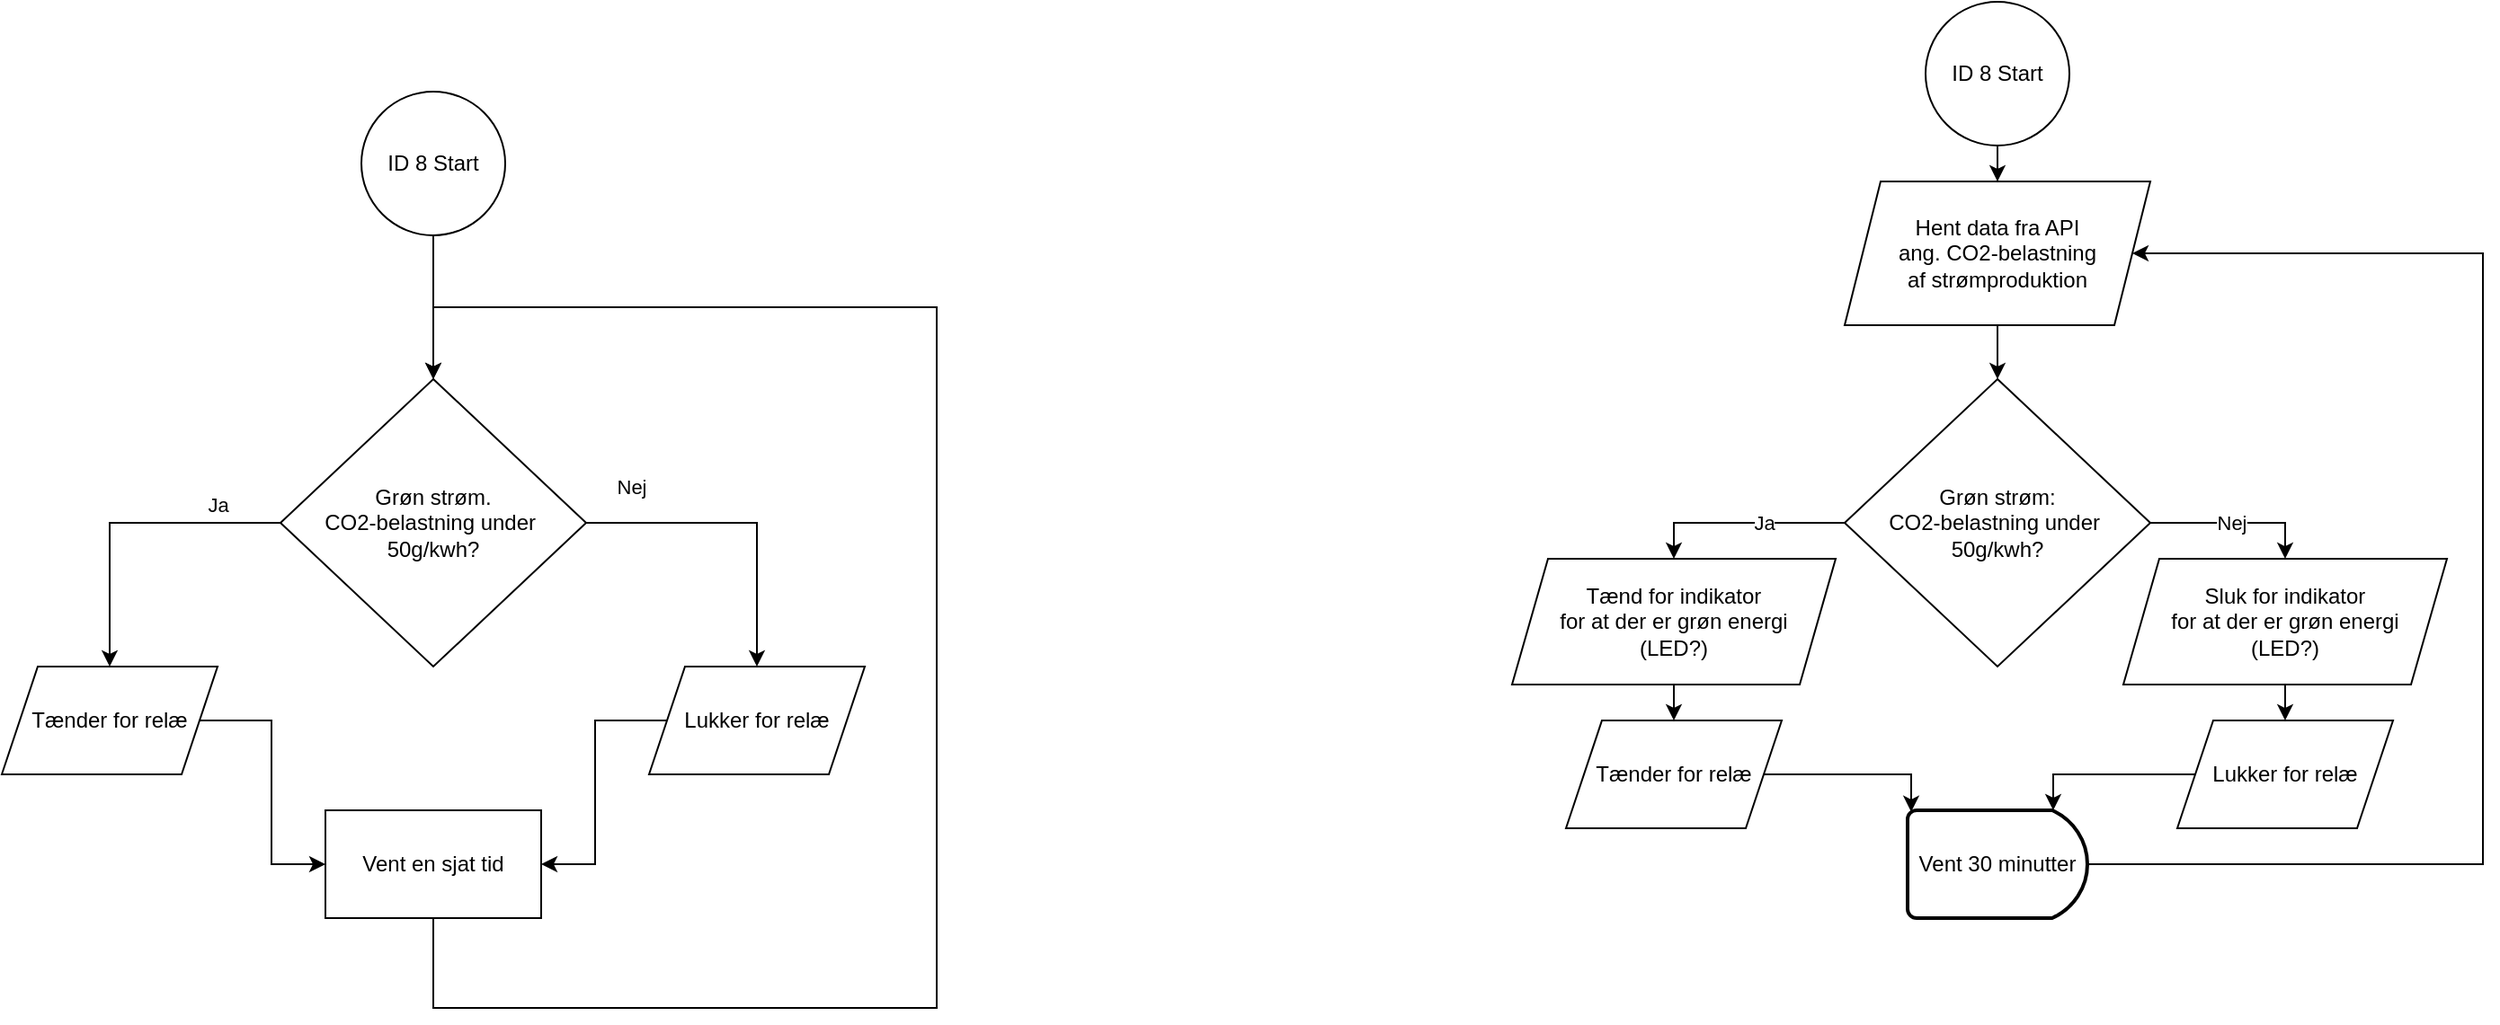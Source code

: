 <mxfile version="24.9.3">
  <diagram name="Side-1" id="MIh432SVvvTU2UH0zctk">
    <mxGraphModel dx="584" dy="2030" grid="1" gridSize="10" guides="1" tooltips="1" connect="1" arrows="1" fold="1" page="1" pageScale="1" pageWidth="827" pageHeight="1169" math="0" shadow="0">
      <root>
        <mxCell id="0" />
        <mxCell id="1" parent="0" />
        <mxCell id="qWMFO-Yb1zcle8_sYHGA-6" style="edgeStyle=orthogonalEdgeStyle;rounded=0;orthogonalLoop=1;jettySize=auto;html=1;entryX=0.5;entryY=0;entryDx=0;entryDy=0;" parent="1" source="qWMFO-Yb1zcle8_sYHGA-1" target="qWMFO-Yb1zcle8_sYHGA-5" edge="1">
          <mxGeometry relative="1" as="geometry" />
        </mxCell>
        <mxCell id="qWMFO-Yb1zcle8_sYHGA-7" value="Ja" style="edgeLabel;html=1;align=center;verticalAlign=middle;resizable=0;points=[];" parent="qWMFO-Yb1zcle8_sYHGA-6" vertex="1" connectable="0">
          <mxGeometry x="-0.314" y="2" relative="1" as="geometry">
            <mxPoint x="25" y="-12" as="offset" />
          </mxGeometry>
        </mxCell>
        <mxCell id="qWMFO-Yb1zcle8_sYHGA-9" style="edgeStyle=orthogonalEdgeStyle;rounded=0;orthogonalLoop=1;jettySize=auto;html=1;entryX=0.5;entryY=0;entryDx=0;entryDy=0;" parent="1" source="qWMFO-Yb1zcle8_sYHGA-1" target="qWMFO-Yb1zcle8_sYHGA-8" edge="1">
          <mxGeometry relative="1" as="geometry" />
        </mxCell>
        <mxCell id="qWMFO-Yb1zcle8_sYHGA-10" value="Nej" style="edgeLabel;html=1;align=center;verticalAlign=middle;resizable=0;points=[];" parent="qWMFO-Yb1zcle8_sYHGA-9" vertex="1" connectable="0">
          <mxGeometry x="-0.6" y="2" relative="1" as="geometry">
            <mxPoint x="-10" y="-18" as="offset" />
          </mxGeometry>
        </mxCell>
        <mxCell id="qWMFO-Yb1zcle8_sYHGA-1" value="Grøn strøm. &lt;br&gt;&lt;div&gt;CO2-belastning under&amp;nbsp;&lt;/div&gt;&lt;div&gt;50g/kwh?&lt;/div&gt;" style="rhombus;whiteSpace=wrap;html=1;" parent="1" vertex="1">
          <mxGeometry x="355" y="200" width="170" height="160" as="geometry" />
        </mxCell>
        <mxCell id="qWMFO-Yb1zcle8_sYHGA-4" value="" style="edgeStyle=orthogonalEdgeStyle;rounded=0;orthogonalLoop=1;jettySize=auto;html=1;" parent="1" source="qWMFO-Yb1zcle8_sYHGA-3" target="qWMFO-Yb1zcle8_sYHGA-1" edge="1">
          <mxGeometry relative="1" as="geometry" />
        </mxCell>
        <mxCell id="qWMFO-Yb1zcle8_sYHGA-3" value="ID 8 Start" style="ellipse;whiteSpace=wrap;html=1;aspect=fixed;" parent="1" vertex="1">
          <mxGeometry x="400" y="40" width="80" height="80" as="geometry" />
        </mxCell>
        <mxCell id="qWMFO-Yb1zcle8_sYHGA-13" style="edgeStyle=orthogonalEdgeStyle;rounded=0;orthogonalLoop=1;jettySize=auto;html=1;entryX=0;entryY=0.5;entryDx=0;entryDy=0;" parent="1" source="qWMFO-Yb1zcle8_sYHGA-5" target="qWMFO-Yb1zcle8_sYHGA-11" edge="1">
          <mxGeometry relative="1" as="geometry" />
        </mxCell>
        <mxCell id="qWMFO-Yb1zcle8_sYHGA-5" value="Tænder for relæ" style="shape=parallelogram;perimeter=parallelogramPerimeter;whiteSpace=wrap;html=1;fixedSize=1;" parent="1" vertex="1">
          <mxGeometry x="200" y="360" width="120" height="60" as="geometry" />
        </mxCell>
        <mxCell id="qWMFO-Yb1zcle8_sYHGA-12" style="edgeStyle=orthogonalEdgeStyle;rounded=0;orthogonalLoop=1;jettySize=auto;html=1;entryX=1;entryY=0.5;entryDx=0;entryDy=0;" parent="1" source="qWMFO-Yb1zcle8_sYHGA-8" target="qWMFO-Yb1zcle8_sYHGA-11" edge="1">
          <mxGeometry relative="1" as="geometry" />
        </mxCell>
        <mxCell id="qWMFO-Yb1zcle8_sYHGA-8" value="Lukker for relæ" style="shape=parallelogram;perimeter=parallelogramPerimeter;whiteSpace=wrap;html=1;fixedSize=1;" parent="1" vertex="1">
          <mxGeometry x="560" y="360" width="120" height="60" as="geometry" />
        </mxCell>
        <mxCell id="qWMFO-Yb1zcle8_sYHGA-14" style="edgeStyle=orthogonalEdgeStyle;rounded=0;orthogonalLoop=1;jettySize=auto;html=1;entryX=0.5;entryY=0;entryDx=0;entryDy=0;" parent="1" source="qWMFO-Yb1zcle8_sYHGA-11" target="qWMFO-Yb1zcle8_sYHGA-1" edge="1">
          <mxGeometry relative="1" as="geometry">
            <Array as="points">
              <mxPoint x="440" y="550" />
              <mxPoint x="720" y="550" />
              <mxPoint x="720" y="160" />
              <mxPoint x="440" y="160" />
            </Array>
          </mxGeometry>
        </mxCell>
        <mxCell id="qWMFO-Yb1zcle8_sYHGA-11" value="Vent en sjat tid" style="rounded=0;whiteSpace=wrap;html=1;" parent="1" vertex="1">
          <mxGeometry x="380" y="440" width="120" height="60" as="geometry" />
        </mxCell>
        <mxCell id="JBFvpoAypBMXisZYCuYG-1" style="edgeStyle=orthogonalEdgeStyle;rounded=0;orthogonalLoop=1;jettySize=auto;html=1;entryX=0.5;entryY=0;entryDx=0;entryDy=0;" edge="1" parent="1" source="JBFvpoAypBMXisZYCuYG-5" target="JBFvpoAypBMXisZYCuYG-21">
          <mxGeometry relative="1" as="geometry" />
        </mxCell>
        <mxCell id="JBFvpoAypBMXisZYCuYG-2" value="Ja" style="edgeLabel;html=1;align=center;verticalAlign=middle;resizable=0;points=[];" vertex="1" connectable="0" parent="JBFvpoAypBMXisZYCuYG-1">
          <mxGeometry x="-0.314" y="2" relative="1" as="geometry">
            <mxPoint x="-6" y="-2" as="offset" />
          </mxGeometry>
        </mxCell>
        <mxCell id="JBFvpoAypBMXisZYCuYG-3" style="edgeStyle=orthogonalEdgeStyle;rounded=0;orthogonalLoop=1;jettySize=auto;html=1;entryX=0.5;entryY=0;entryDx=0;entryDy=0;exitX=1;exitY=0.5;exitDx=0;exitDy=0;" edge="1" parent="1" source="JBFvpoAypBMXisZYCuYG-5" target="JBFvpoAypBMXisZYCuYG-22">
          <mxGeometry relative="1" as="geometry" />
        </mxCell>
        <mxCell id="JBFvpoAypBMXisZYCuYG-4" value="Nej" style="edgeLabel;html=1;align=center;verticalAlign=middle;resizable=0;points=[];" vertex="1" connectable="0" parent="JBFvpoAypBMXisZYCuYG-3">
          <mxGeometry x="-0.6" y="2" relative="1" as="geometry">
            <mxPoint x="26" y="2" as="offset" />
          </mxGeometry>
        </mxCell>
        <mxCell id="JBFvpoAypBMXisZYCuYG-5" value="Grøn strøm: &lt;br&gt;&lt;div&gt;CO2-belastning under&amp;nbsp;&lt;/div&gt;&lt;div&gt;50g/kwh?&lt;/div&gt;" style="rhombus;whiteSpace=wrap;html=1;" vertex="1" parent="1">
          <mxGeometry x="1225" y="200" width="170" height="160" as="geometry" />
        </mxCell>
        <mxCell id="JBFvpoAypBMXisZYCuYG-16" value="" style="edgeStyle=orthogonalEdgeStyle;rounded=0;orthogonalLoop=1;jettySize=auto;html=1;" edge="1" parent="1" source="JBFvpoAypBMXisZYCuYG-7" target="JBFvpoAypBMXisZYCuYG-15">
          <mxGeometry relative="1" as="geometry" />
        </mxCell>
        <mxCell id="JBFvpoAypBMXisZYCuYG-7" value="ID 8 Start" style="ellipse;whiteSpace=wrap;html=1;aspect=fixed;" vertex="1" parent="1">
          <mxGeometry x="1270" y="-10" width="80" height="80" as="geometry" />
        </mxCell>
        <mxCell id="JBFvpoAypBMXisZYCuYG-8" style="edgeStyle=orthogonalEdgeStyle;rounded=0;orthogonalLoop=1;jettySize=auto;html=1;entryX=0.02;entryY=0.015;entryDx=0;entryDy=0;entryPerimeter=0;" edge="1" parent="1" source="JBFvpoAypBMXisZYCuYG-9" target="JBFvpoAypBMXisZYCuYG-18">
          <mxGeometry relative="1" as="geometry">
            <mxPoint x="1250" y="470" as="targetPoint" />
          </mxGeometry>
        </mxCell>
        <mxCell id="JBFvpoAypBMXisZYCuYG-9" value="Tænder for relæ" style="shape=parallelogram;perimeter=parallelogramPerimeter;whiteSpace=wrap;html=1;fixedSize=1;" vertex="1" parent="1">
          <mxGeometry x="1070" y="390" width="120" height="60" as="geometry" />
        </mxCell>
        <mxCell id="JBFvpoAypBMXisZYCuYG-10" style="edgeStyle=orthogonalEdgeStyle;rounded=0;orthogonalLoop=1;jettySize=auto;html=1;entryX=0.81;entryY=0;entryDx=0;entryDy=0;exitX=0;exitY=0.5;exitDx=0;exitDy=0;entryPerimeter=0;" edge="1" parent="1" source="JBFvpoAypBMXisZYCuYG-11" target="JBFvpoAypBMXisZYCuYG-18">
          <mxGeometry relative="1" as="geometry">
            <mxPoint x="1440" y="390" as="sourcePoint" />
            <mxPoint x="1370" y="470" as="targetPoint" />
          </mxGeometry>
        </mxCell>
        <mxCell id="JBFvpoAypBMXisZYCuYG-11" value="Lukker for relæ" style="shape=parallelogram;perimeter=parallelogramPerimeter;whiteSpace=wrap;html=1;fixedSize=1;" vertex="1" parent="1">
          <mxGeometry x="1410" y="390" width="120" height="60" as="geometry" />
        </mxCell>
        <mxCell id="JBFvpoAypBMXisZYCuYG-17" value="" style="edgeStyle=orthogonalEdgeStyle;rounded=0;orthogonalLoop=1;jettySize=auto;html=1;" edge="1" parent="1" source="JBFvpoAypBMXisZYCuYG-15" target="JBFvpoAypBMXisZYCuYG-5">
          <mxGeometry relative="1" as="geometry" />
        </mxCell>
        <mxCell id="JBFvpoAypBMXisZYCuYG-15" value="&lt;div&gt;Hent data fra API&lt;/div&gt;&lt;div&gt;ang. CO2-belastning&lt;/div&gt;&lt;div&gt;af strømproduktion&lt;br&gt;&lt;/div&gt;" style="shape=parallelogram;perimeter=parallelogramPerimeter;whiteSpace=wrap;html=1;fixedSize=1;" vertex="1" parent="1">
          <mxGeometry x="1225" y="90" width="170" height="80" as="geometry" />
        </mxCell>
        <mxCell id="JBFvpoAypBMXisZYCuYG-19" style="edgeStyle=orthogonalEdgeStyle;rounded=0;orthogonalLoop=1;jettySize=auto;html=1;exitX=1;exitY=0.5;exitDx=0;exitDy=0;exitPerimeter=0;entryX=1;entryY=0.5;entryDx=0;entryDy=0;" edge="1" parent="1" source="JBFvpoAypBMXisZYCuYG-18" target="JBFvpoAypBMXisZYCuYG-15">
          <mxGeometry relative="1" as="geometry">
            <Array as="points">
              <mxPoint x="1580" y="470" />
              <mxPoint x="1580" y="130" />
            </Array>
          </mxGeometry>
        </mxCell>
        <mxCell id="JBFvpoAypBMXisZYCuYG-18" value="&lt;div&gt;Vent 30 minutter&lt;br&gt;&lt;/div&gt;" style="strokeWidth=2;html=1;shape=mxgraph.flowchart.delay;whiteSpace=wrap;" vertex="1" parent="1">
          <mxGeometry x="1260" y="440" width="100" height="60" as="geometry" />
        </mxCell>
        <mxCell id="JBFvpoAypBMXisZYCuYG-23" style="edgeStyle=orthogonalEdgeStyle;rounded=0;orthogonalLoop=1;jettySize=auto;html=1;exitX=0.5;exitY=1;exitDx=0;exitDy=0;entryX=0.5;entryY=0;entryDx=0;entryDy=0;" edge="1" parent="1" source="JBFvpoAypBMXisZYCuYG-21" target="JBFvpoAypBMXisZYCuYG-9">
          <mxGeometry relative="1" as="geometry" />
        </mxCell>
        <mxCell id="JBFvpoAypBMXisZYCuYG-21" value="&lt;div&gt;Tænd for indikator&lt;/div&gt;&lt;div&gt;for at der er grøn energi&lt;br&gt;&lt;/div&gt;&lt;div&gt;(LED?)&lt;br&gt;&lt;/div&gt;" style="shape=parallelogram;perimeter=parallelogramPerimeter;whiteSpace=wrap;html=1;fixedSize=1;" vertex="1" parent="1">
          <mxGeometry x="1040" y="300" width="180" height="70" as="geometry" />
        </mxCell>
        <mxCell id="JBFvpoAypBMXisZYCuYG-26" style="edgeStyle=orthogonalEdgeStyle;rounded=0;orthogonalLoop=1;jettySize=auto;html=1;exitX=0.5;exitY=1;exitDx=0;exitDy=0;entryX=0.5;entryY=0;entryDx=0;entryDy=0;" edge="1" parent="1" source="JBFvpoAypBMXisZYCuYG-22" target="JBFvpoAypBMXisZYCuYG-11">
          <mxGeometry relative="1" as="geometry" />
        </mxCell>
        <mxCell id="JBFvpoAypBMXisZYCuYG-22" value="&lt;div&gt;Sluk for indikator&lt;/div&gt;&lt;div&gt;for at der er grøn energi&lt;br&gt;(LED?)&lt;br&gt;&lt;/div&gt;" style="shape=parallelogram;perimeter=parallelogramPerimeter;whiteSpace=wrap;html=1;fixedSize=1;" vertex="1" parent="1">
          <mxGeometry x="1380" y="300" width="180" height="70" as="geometry" />
        </mxCell>
      </root>
    </mxGraphModel>
  </diagram>
</mxfile>
